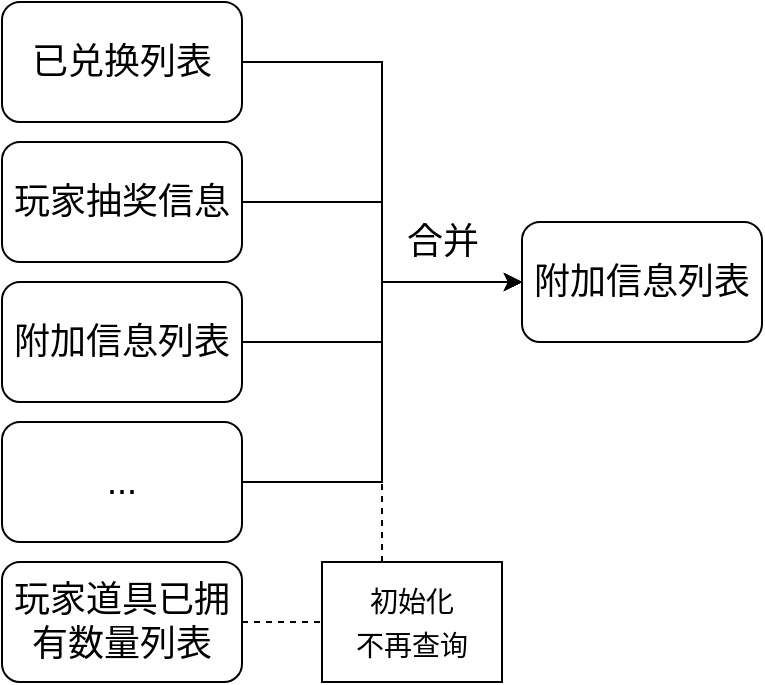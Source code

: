 <mxfile version="20.8.19" type="github">
  <diagram name="第 1 页" id="C-6HlUorIaWCbYDD2bN9">
    <mxGraphModel dx="1026" dy="683" grid="1" gridSize="10" guides="1" tooltips="1" connect="1" arrows="1" fold="1" page="1" pageScale="1" pageWidth="827" pageHeight="1169" math="0" shadow="0">
      <root>
        <mxCell id="0" />
        <mxCell id="1" parent="0" />
        <mxCell id="ws7FJaTRihRgPFjayKAT-9" style="edgeStyle=orthogonalEdgeStyle;rounded=0;orthogonalLoop=1;jettySize=auto;html=1;entryX=0;entryY=0.5;entryDx=0;entryDy=0;fontSize=18;" edge="1" parent="1" source="ws7FJaTRihRgPFjayKAT-1" target="ws7FJaTRihRgPFjayKAT-8">
          <mxGeometry relative="1" as="geometry" />
        </mxCell>
        <mxCell id="ws7FJaTRihRgPFjayKAT-1" value="&lt;font style=&quot;font-size: 18px;&quot;&gt;已兑换列表&lt;/font&gt;" style="rounded=1;whiteSpace=wrap;html=1;" vertex="1" parent="1">
          <mxGeometry x="130" y="100" width="120" height="60" as="geometry" />
        </mxCell>
        <mxCell id="ws7FJaTRihRgPFjayKAT-10" style="edgeStyle=orthogonalEdgeStyle;rounded=0;orthogonalLoop=1;jettySize=auto;html=1;fontSize=18;" edge="1" parent="1" source="ws7FJaTRihRgPFjayKAT-2" target="ws7FJaTRihRgPFjayKAT-8">
          <mxGeometry relative="1" as="geometry" />
        </mxCell>
        <mxCell id="ws7FJaTRihRgPFjayKAT-2" value="&lt;span style=&quot;font-size: 18px;&quot;&gt;玩家抽奖信息&lt;/span&gt;" style="rounded=1;whiteSpace=wrap;html=1;" vertex="1" parent="1">
          <mxGeometry x="130" y="170" width="120" height="60" as="geometry" />
        </mxCell>
        <mxCell id="ws7FJaTRihRgPFjayKAT-11" style="edgeStyle=orthogonalEdgeStyle;rounded=0;orthogonalLoop=1;jettySize=auto;html=1;entryX=0;entryY=0.5;entryDx=0;entryDy=0;fontSize=18;" edge="1" parent="1" source="ws7FJaTRihRgPFjayKAT-3" target="ws7FJaTRihRgPFjayKAT-8">
          <mxGeometry relative="1" as="geometry" />
        </mxCell>
        <mxCell id="ws7FJaTRihRgPFjayKAT-3" value="&lt;font style=&quot;font-size: 18px;&quot;&gt;附加信息列表&lt;/font&gt;" style="rounded=1;whiteSpace=wrap;html=1;" vertex="1" parent="1">
          <mxGeometry x="130" y="240" width="120" height="60" as="geometry" />
        </mxCell>
        <mxCell id="ws7FJaTRihRgPFjayKAT-12" style="edgeStyle=orthogonalEdgeStyle;rounded=0;orthogonalLoop=1;jettySize=auto;html=1;entryX=0;entryY=0.5;entryDx=0;entryDy=0;fontSize=18;" edge="1" parent="1" source="ws7FJaTRihRgPFjayKAT-4" target="ws7FJaTRihRgPFjayKAT-8">
          <mxGeometry relative="1" as="geometry" />
        </mxCell>
        <mxCell id="ws7FJaTRihRgPFjayKAT-4" value="&lt;font style=&quot;font-size: 18px;&quot;&gt;...&lt;/font&gt;" style="rounded=1;whiteSpace=wrap;html=1;" vertex="1" parent="1">
          <mxGeometry x="130" y="310" width="120" height="60" as="geometry" />
        </mxCell>
        <mxCell id="ws7FJaTRihRgPFjayKAT-5" value="&lt;span style=&quot;font-size: 18px;&quot;&gt;玩家道具已拥有数量列表&lt;/span&gt;" style="rounded=1;whiteSpace=wrap;html=1;" vertex="1" parent="1">
          <mxGeometry x="130" y="380" width="120" height="60" as="geometry" />
        </mxCell>
        <mxCell id="ws7FJaTRihRgPFjayKAT-8" value="&lt;font style=&quot;font-size: 18px;&quot;&gt;附加信息列表&lt;/font&gt;" style="rounded=1;whiteSpace=wrap;html=1;" vertex="1" parent="1">
          <mxGeometry x="390" y="210" width="120" height="60" as="geometry" />
        </mxCell>
        <mxCell id="ws7FJaTRihRgPFjayKAT-13" value="合并" style="text;html=1;align=center;verticalAlign=middle;resizable=0;points=[];autosize=1;strokeColor=none;fillColor=none;fontSize=18;" vertex="1" parent="1">
          <mxGeometry x="320" y="200" width="60" height="40" as="geometry" />
        </mxCell>
        <mxCell id="ws7FJaTRihRgPFjayKAT-16" value="" style="endArrow=none;dashed=1;html=1;rounded=0;fontSize=18;exitX=1;exitY=0.5;exitDx=0;exitDy=0;" edge="1" parent="1" source="ws7FJaTRihRgPFjayKAT-5">
          <mxGeometry width="50" height="50" relative="1" as="geometry">
            <mxPoint x="390" y="380" as="sourcePoint" />
            <mxPoint x="320" y="410" as="targetPoint" />
          </mxGeometry>
        </mxCell>
        <mxCell id="ws7FJaTRihRgPFjayKAT-17" value="" style="endArrow=none;dashed=1;html=1;rounded=0;fontSize=18;" edge="1" parent="1">
          <mxGeometry width="50" height="50" relative="1" as="geometry">
            <mxPoint x="320" y="410" as="sourcePoint" />
            <mxPoint x="320" y="340" as="targetPoint" />
          </mxGeometry>
        </mxCell>
        <mxCell id="ws7FJaTRihRgPFjayKAT-19" value="&lt;span style=&quot;font-size: 14px;&quot;&gt;初始化&lt;br&gt;不再查询&lt;/span&gt;" style="rounded=0;whiteSpace=wrap;html=1;fontSize=18;" vertex="1" parent="1">
          <mxGeometry x="290" y="380" width="90" height="60" as="geometry" />
        </mxCell>
      </root>
    </mxGraphModel>
  </diagram>
</mxfile>
